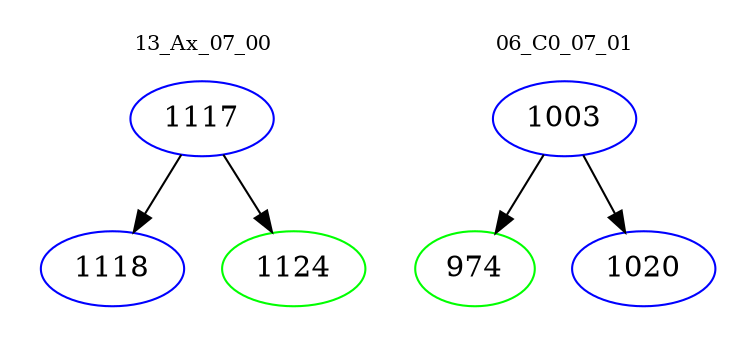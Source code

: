 digraph{
subgraph cluster_0 {
color = white
label = "13_Ax_07_00";
fontsize=10;
T0_1117 [label="1117", color="blue"]
T0_1117 -> T0_1118 [color="black"]
T0_1118 [label="1118", color="blue"]
T0_1117 -> T0_1124 [color="black"]
T0_1124 [label="1124", color="green"]
}
subgraph cluster_1 {
color = white
label = "06_C0_07_01";
fontsize=10;
T1_1003 [label="1003", color="blue"]
T1_1003 -> T1_974 [color="black"]
T1_974 [label="974", color="green"]
T1_1003 -> T1_1020 [color="black"]
T1_1020 [label="1020", color="blue"]
}
}

